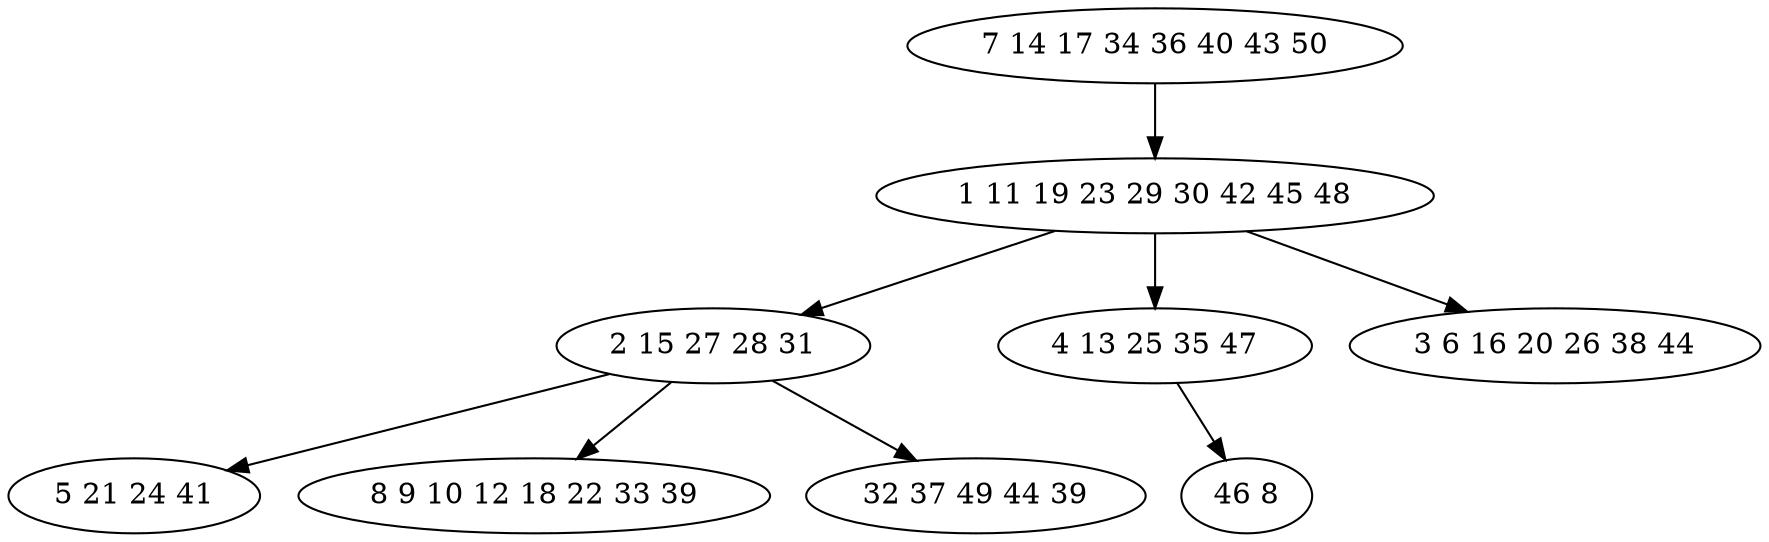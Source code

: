 digraph true_tree {
	"0" -> "1"
	"1" -> "2"
	"1" -> "3"
	"2" -> "4"
	"3" -> "5"
	"1" -> "6"
	"2" -> "7"
	"2" -> "8"
	"0" [label="7 14 17 34 36 40 43 50"];
	"1" [label="1 11 19 23 29 30 42 45 48"];
	"2" [label="2 15 27 28 31"];
	"3" [label="4 13 25 35 47"];
	"4" [label="5 21 24 41"];
	"5" [label="46 8"];
	"6" [label="3 6 16 20 26 38 44"];
	"7" [label="8 9 10 12 18 22 33 39"];
	"8" [label="32 37 49 44 39"];
}
